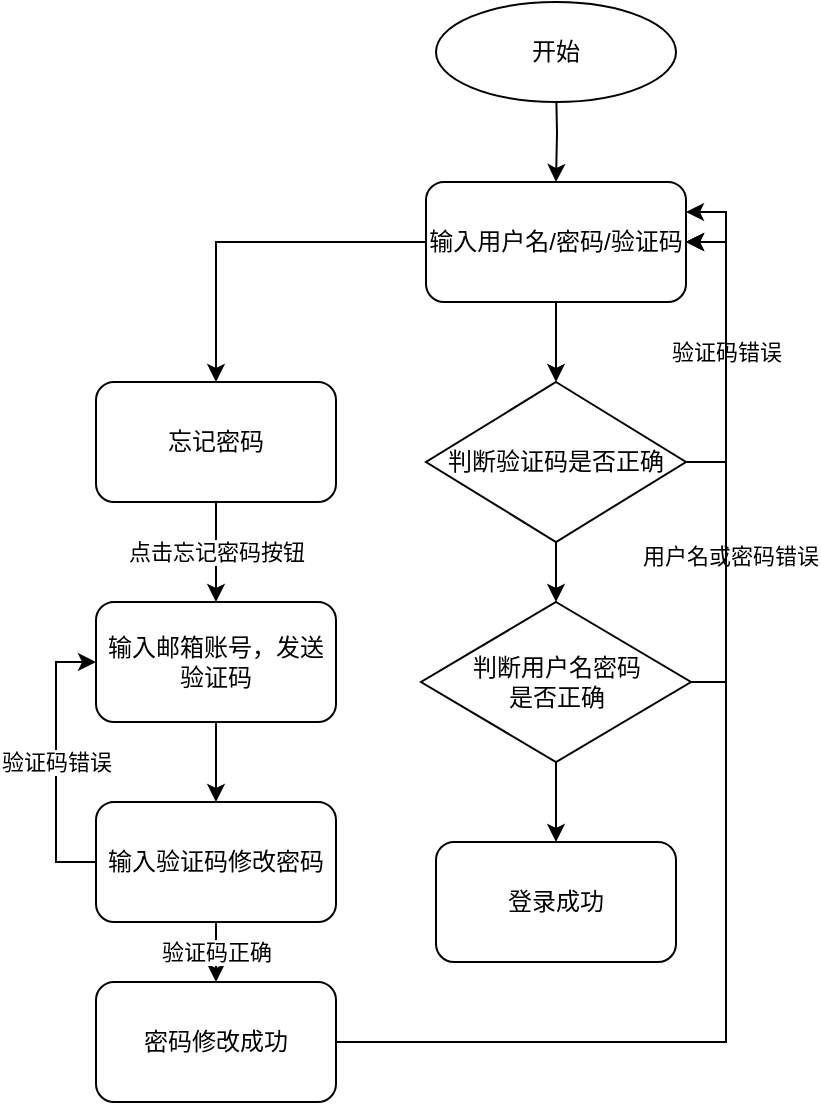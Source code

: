 <mxfile version="13.8.8" type="github" pages="13">
  <diagram id="ZnC_wVVefbgloW7a9_vj" name="第 1 页">
    <mxGraphModel dx="509" dy="565" grid="0" gridSize="10" guides="1" tooltips="1" connect="1" arrows="1" fold="1" page="1" pageScale="1" pageWidth="827" pageHeight="1169" math="0" shadow="0">
      <root>
        <mxCell id="0" />
        <mxCell id="1" parent="0" />
        <mxCell id="25s92K5xYer22m8mi82O-8" value="" style="edgeStyle=orthogonalEdgeStyle;rounded=0;orthogonalLoop=1;jettySize=auto;html=1;" parent="1" target="25s92K5xYer22m8mi82O-2" edge="1">
          <mxGeometry relative="1" as="geometry">
            <mxPoint x="390" y="90" as="sourcePoint" />
          </mxGeometry>
        </mxCell>
        <mxCell id="25s92K5xYer22m8mi82O-7" value="" style="edgeStyle=orthogonalEdgeStyle;rounded=0;orthogonalLoop=1;jettySize=auto;html=1;" parent="1" source="25s92K5xYer22m8mi82O-2" target="25s92K5xYer22m8mi82O-6" edge="1">
          <mxGeometry relative="1" as="geometry" />
        </mxCell>
        <mxCell id="25s92K5xYer22m8mi82O-19" style="edgeStyle=orthogonalEdgeStyle;rounded=0;orthogonalLoop=1;jettySize=auto;html=1;" parent="1" source="25s92K5xYer22m8mi82O-2" target="25s92K5xYer22m8mi82O-18" edge="1">
          <mxGeometry relative="1" as="geometry" />
        </mxCell>
        <mxCell id="25s92K5xYer22m8mi82O-2" value="输入用户名/密码/验证码" style="rounded=1;whiteSpace=wrap;html=1;fillColor=#ffffff;" parent="1" vertex="1">
          <mxGeometry x="325" y="140" width="130" height="60" as="geometry" />
        </mxCell>
        <mxCell id="25s92K5xYer22m8mi82O-3" style="edgeStyle=orthogonalEdgeStyle;rounded=0;orthogonalLoop=1;jettySize=auto;html=1;exitX=0.5;exitY=1;exitDx=0;exitDy=0;" parent="1" source="25s92K5xYer22m8mi82O-2" target="25s92K5xYer22m8mi82O-2" edge="1">
          <mxGeometry relative="1" as="geometry" />
        </mxCell>
        <mxCell id="25s92K5xYer22m8mi82O-9" value="验证码错误" style="edgeStyle=orthogonalEdgeStyle;rounded=0;orthogonalLoop=1;jettySize=auto;html=1;entryX=1;entryY=0.5;entryDx=0;entryDy=0;" parent="1" source="25s92K5xYer22m8mi82O-6" target="25s92K5xYer22m8mi82O-2" edge="1">
          <mxGeometry relative="1" as="geometry">
            <Array as="points">
              <mxPoint x="475" y="280" />
              <mxPoint x="475" y="170" />
            </Array>
          </mxGeometry>
        </mxCell>
        <mxCell id="25s92K5xYer22m8mi82O-12" value="" style="edgeStyle=orthogonalEdgeStyle;rounded=0;orthogonalLoop=1;jettySize=auto;html=1;" parent="1" source="25s92K5xYer22m8mi82O-6" target="25s92K5xYer22m8mi82O-11" edge="1">
          <mxGeometry relative="1" as="geometry" />
        </mxCell>
        <mxCell id="25s92K5xYer22m8mi82O-6" value="判断验证码是否正确" style="rhombus;whiteSpace=wrap;html=1;fillColor=#ffffff;" parent="1" vertex="1">
          <mxGeometry x="325" y="240" width="130" height="80" as="geometry" />
        </mxCell>
        <mxCell id="25s92K5xYer22m8mi82O-13" style="edgeStyle=orthogonalEdgeStyle;rounded=0;orthogonalLoop=1;jettySize=auto;html=1;entryX=1;entryY=0.5;entryDx=0;entryDy=0;" parent="1" source="25s92K5xYer22m8mi82O-11" target="25s92K5xYer22m8mi82O-2" edge="1">
          <mxGeometry relative="1" as="geometry">
            <Array as="points">
              <mxPoint x="475" y="390" />
              <mxPoint x="475" y="170" />
            </Array>
          </mxGeometry>
        </mxCell>
        <mxCell id="25s92K5xYer22m8mi82O-14" value="用户名或密码错误" style="edgeLabel;html=1;align=center;verticalAlign=middle;resizable=0;points=[];" parent="25s92K5xYer22m8mi82O-13" vertex="1" connectable="0">
          <mxGeometry x="-0.375" y="-2" relative="1" as="geometry">
            <mxPoint as="offset" />
          </mxGeometry>
        </mxCell>
        <mxCell id="25s92K5xYer22m8mi82O-17" value="" style="edgeStyle=orthogonalEdgeStyle;rounded=0;orthogonalLoop=1;jettySize=auto;html=1;" parent="1" source="25s92K5xYer22m8mi82O-11" target="25s92K5xYer22m8mi82O-16" edge="1">
          <mxGeometry relative="1" as="geometry" />
        </mxCell>
        <mxCell id="25s92K5xYer22m8mi82O-11" value="判断用户名密码&lt;br&gt;是否正确" style="rhombus;whiteSpace=wrap;html=1;fillColor=#ffffff;" parent="1" vertex="1">
          <mxGeometry x="322.5" y="350" width="135" height="80" as="geometry" />
        </mxCell>
        <mxCell id="25s92K5xYer22m8mi82O-15" value="开始" style="ellipse;whiteSpace=wrap;html=1;fillColor=#ffffff;" parent="1" vertex="1">
          <mxGeometry x="330" y="50" width="120" height="50" as="geometry" />
        </mxCell>
        <mxCell id="25s92K5xYer22m8mi82O-16" value="登录成功" style="rounded=1;whiteSpace=wrap;html=1;fillColor=#ffffff;" parent="1" vertex="1">
          <mxGeometry x="330" y="470" width="120" height="60" as="geometry" />
        </mxCell>
        <mxCell id="25s92K5xYer22m8mi82O-21" value="点击忘记密码按钮" style="edgeStyle=orthogonalEdgeStyle;rounded=0;orthogonalLoop=1;jettySize=auto;html=1;" parent="1" source="25s92K5xYer22m8mi82O-18" target="25s92K5xYer22m8mi82O-20" edge="1">
          <mxGeometry relative="1" as="geometry" />
        </mxCell>
        <mxCell id="25s92K5xYer22m8mi82O-18" value="忘记密码" style="rounded=1;whiteSpace=wrap;html=1;fillColor=#ffffff;" parent="1" vertex="1">
          <mxGeometry x="160" y="240" width="120" height="60" as="geometry" />
        </mxCell>
        <mxCell id="25s92K5xYer22m8mi82O-23" value="" style="edgeStyle=orthogonalEdgeStyle;rounded=0;orthogonalLoop=1;jettySize=auto;html=1;" parent="1" source="25s92K5xYer22m8mi82O-20" target="25s92K5xYer22m8mi82O-22" edge="1">
          <mxGeometry relative="1" as="geometry" />
        </mxCell>
        <mxCell id="25s92K5xYer22m8mi82O-20" value="输入邮箱账号，发送验证码" style="rounded=1;whiteSpace=wrap;html=1;fillColor=#ffffff;" parent="1" vertex="1">
          <mxGeometry x="160" y="350" width="120" height="60" as="geometry" />
        </mxCell>
        <mxCell id="25s92K5xYer22m8mi82O-25" value="验证码正确" style="edgeStyle=orthogonalEdgeStyle;rounded=0;orthogonalLoop=1;jettySize=auto;html=1;" parent="1" source="25s92K5xYer22m8mi82O-22" target="25s92K5xYer22m8mi82O-24" edge="1">
          <mxGeometry relative="1" as="geometry" />
        </mxCell>
        <mxCell id="25s92K5xYer22m8mi82O-28" value="验证码错误" style="edgeStyle=orthogonalEdgeStyle;rounded=0;orthogonalLoop=1;jettySize=auto;html=1;exitX=0;exitY=0.5;exitDx=0;exitDy=0;entryX=0;entryY=0.5;entryDx=0;entryDy=0;" parent="1" source="25s92K5xYer22m8mi82O-22" target="25s92K5xYer22m8mi82O-20" edge="1">
          <mxGeometry relative="1" as="geometry">
            <Array as="points">
              <mxPoint x="140" y="480" />
              <mxPoint x="140" y="380" />
            </Array>
          </mxGeometry>
        </mxCell>
        <mxCell id="25s92K5xYer22m8mi82O-22" value="输入验证码修改密码" style="rounded=1;whiteSpace=wrap;html=1;fillColor=#ffffff;" parent="1" vertex="1">
          <mxGeometry x="160" y="450" width="120" height="60" as="geometry" />
        </mxCell>
        <mxCell id="25s92K5xYer22m8mi82O-26" style="edgeStyle=orthogonalEdgeStyle;rounded=0;orthogonalLoop=1;jettySize=auto;html=1;entryX=1;entryY=0.25;entryDx=0;entryDy=0;" parent="1" source="25s92K5xYer22m8mi82O-24" target="25s92K5xYer22m8mi82O-2" edge="1">
          <mxGeometry relative="1" as="geometry" />
        </mxCell>
        <mxCell id="25s92K5xYer22m8mi82O-29" style="edgeStyle=orthogonalEdgeStyle;rounded=0;orthogonalLoop=1;jettySize=auto;html=1;entryX=1;entryY=0.5;entryDx=0;entryDy=0;" parent="1" source="25s92K5xYer22m8mi82O-24" target="25s92K5xYer22m8mi82O-2" edge="1">
          <mxGeometry relative="1" as="geometry" />
        </mxCell>
        <mxCell id="25s92K5xYer22m8mi82O-24" value="密码修改成功" style="rounded=1;whiteSpace=wrap;html=1;fillColor=#ffffff;" parent="1" vertex="1">
          <mxGeometry x="160" y="540" width="120" height="60" as="geometry" />
        </mxCell>
      </root>
    </mxGraphModel>
  </diagram>
  <diagram id="BJAXRBkjsX0L3OzoX5pk" name="第 2 页">
    <mxGraphModel dx="1038" dy="980" grid="0" gridSize="10" guides="1" tooltips="1" connect="1" arrows="1" fold="1" page="0" pageScale="1" pageWidth="827" pageHeight="1169" math="0" shadow="0">
      <root>
        <mxCell id="dsVKYuWlQY4GLwRiNnb5-0" />
        <mxCell id="dsVKYuWlQY4GLwRiNnb5-1" parent="dsVKYuWlQY4GLwRiNnb5-0" />
        <mxCell id="dsVKYuWlQY4GLwRiNnb5-2" value="截图管理系统" style="rounded=0;whiteSpace=wrap;html=1;fillColor=#ffffff;" vertex="1" parent="dsVKYuWlQY4GLwRiNnb5-1">
          <mxGeometry x="385" y="-82" width="120" height="60" as="geometry" />
        </mxCell>
        <mxCell id="dsVKYuWlQY4GLwRiNnb5-3" value="前台操作" style="rounded=0;whiteSpace=wrap;html=1;fillColor=#ffffff;" vertex="1" parent="dsVKYuWlQY4GLwRiNnb5-1">
          <mxGeometry x="99" y="141" width="120" height="60" as="geometry" />
        </mxCell>
        <mxCell id="dsVKYuWlQY4GLwRiNnb5-4" value="后台管理" style="rounded=0;whiteSpace=wrap;html=1;fillColor=#ffffff;" vertex="1" parent="dsVKYuWlQY4GLwRiNnb5-1">
          <mxGeometry x="620" y="131" width="120" height="60" as="geometry" />
        </mxCell>
        <mxCell id="dsVKYuWlQY4GLwRiNnb5-5" value="上传页面" style="rounded=0;whiteSpace=wrap;html=1;fillColor=#ffffff;" vertex="1" parent="dsVKYuWlQY4GLwRiNnb5-1">
          <mxGeometry x="22" y="312" width="120" height="60" as="geometry" />
        </mxCell>
        <mxCell id="dsVKYuWlQY4GLwRiNnb5-6" value="用户管理" style="rounded=0;whiteSpace=wrap;html=1;fillColor=#ffffff;" vertex="1" parent="dsVKYuWlQY4GLwRiNnb5-1">
          <mxGeometry x="248" y="312" width="120" height="60" as="geometry" />
        </mxCell>
        <mxCell id="dsVKYuWlQY4GLwRiNnb5-7" value="学院管理" style="rounded=0;whiteSpace=wrap;html=1;fillColor=#ffffff;" vertex="1" parent="dsVKYuWlQY4GLwRiNnb5-1">
          <mxGeometry x="385" y="312" width="120" height="60" as="geometry" />
        </mxCell>
        <mxCell id="dsVKYuWlQY4GLwRiNnb5-8" value="班级管理" style="rounded=0;whiteSpace=wrap;html=1;fillColor=#ffffff;" vertex="1" parent="dsVKYuWlQY4GLwRiNnb5-1">
          <mxGeometry x="522" y="312" width="120" height="60" as="geometry" />
        </mxCell>
        <mxCell id="dsVKYuWlQY4GLwRiNnb5-9" value="学生管理" style="rounded=0;whiteSpace=wrap;html=1;fillColor=#ffffff;" vertex="1" parent="dsVKYuWlQY4GLwRiNnb5-1">
          <mxGeometry x="659" y="312" width="120" height="60" as="geometry" />
        </mxCell>
        <mxCell id="dsVKYuWlQY4GLwRiNnb5-10" value="权限管理" style="rounded=0;whiteSpace=wrap;html=1;fillColor=#ffffff;" vertex="1" parent="dsVKYuWlQY4GLwRiNnb5-1">
          <mxGeometry x="792" y="312" width="120" height="60" as="geometry" />
        </mxCell>
        <mxCell id="dsVKYuWlQY4GLwRiNnb5-11" value="系统设置" style="rounded=0;whiteSpace=wrap;html=1;fillColor=#ffffff;" vertex="1" parent="dsVKYuWlQY4GLwRiNnb5-1">
          <mxGeometry x="929" y="312" width="120" height="60" as="geometry" />
        </mxCell>
        <mxCell id="dsVKYuWlQY4GLwRiNnb5-12" value="" style="endArrow=none;html=1;entryX=0;entryY=0.5;entryDx=0;entryDy=0;exitX=0.5;exitY=0;exitDx=0;exitDy=0;" edge="1" parent="dsVKYuWlQY4GLwRiNnb5-1" source="dsVKYuWlQY4GLwRiNnb5-6" target="dsVKYuWlQY4GLwRiNnb5-4">
          <mxGeometry width="50" height="50" relative="1" as="geometry">
            <mxPoint x="496" y="323" as="sourcePoint" />
            <mxPoint x="546" y="273" as="targetPoint" />
          </mxGeometry>
        </mxCell>
        <mxCell id="dsVKYuWlQY4GLwRiNnb5-14" value="" style="endArrow=none;html=1;exitX=0.5;exitY=0;exitDx=0;exitDy=0;entryX=0.25;entryY=1;entryDx=0;entryDy=0;" edge="1" parent="dsVKYuWlQY4GLwRiNnb5-1" source="dsVKYuWlQY4GLwRiNnb5-7" target="dsVKYuWlQY4GLwRiNnb5-4">
          <mxGeometry width="50" height="50" relative="1" as="geometry">
            <mxPoint x="647" y="241" as="sourcePoint" />
            <mxPoint x="697" y="191" as="targetPoint" />
          </mxGeometry>
        </mxCell>
        <mxCell id="dsVKYuWlQY4GLwRiNnb5-15" value="" style="endArrow=none;html=1;exitX=0.5;exitY=0;exitDx=0;exitDy=0;entryX=0.5;entryY=1;entryDx=0;entryDy=0;" edge="1" parent="dsVKYuWlQY4GLwRiNnb5-1" source="dsVKYuWlQY4GLwRiNnb5-8" target="dsVKYuWlQY4GLwRiNnb5-4">
          <mxGeometry width="50" height="50" relative="1" as="geometry">
            <mxPoint x="668" y="233" as="sourcePoint" />
            <mxPoint x="685" y="200" as="targetPoint" />
          </mxGeometry>
        </mxCell>
        <mxCell id="dsVKYuWlQY4GLwRiNnb5-16" value="" style="endArrow=none;html=1;exitX=0.5;exitY=0;exitDx=0;exitDy=0;entryX=0.5;entryY=1;entryDx=0;entryDy=0;" edge="1" parent="dsVKYuWlQY4GLwRiNnb5-1" source="dsVKYuWlQY4GLwRiNnb5-9" target="dsVKYuWlQY4GLwRiNnb5-4">
          <mxGeometry width="50" height="50" relative="1" as="geometry">
            <mxPoint x="687" y="254" as="sourcePoint" />
            <mxPoint x="737" y="204" as="targetPoint" />
          </mxGeometry>
        </mxCell>
        <mxCell id="dsVKYuWlQY4GLwRiNnb5-17" value="" style="endArrow=none;html=1;exitX=0.75;exitY=1;exitDx=0;exitDy=0;entryX=0.5;entryY=0;entryDx=0;entryDy=0;" edge="1" parent="dsVKYuWlQY4GLwRiNnb5-1" source="dsVKYuWlQY4GLwRiNnb5-4" target="dsVKYuWlQY4GLwRiNnb5-10">
          <mxGeometry width="50" height="50" relative="1" as="geometry">
            <mxPoint x="809" y="232" as="sourcePoint" />
            <mxPoint x="842" y="308" as="targetPoint" />
          </mxGeometry>
        </mxCell>
        <mxCell id="dsVKYuWlQY4GLwRiNnb5-18" value="" style="endArrow=none;html=1;entryX=0.5;entryY=0;entryDx=0;entryDy=0;exitX=1;exitY=0.5;exitDx=0;exitDy=0;" edge="1" parent="dsVKYuWlQY4GLwRiNnb5-1" source="dsVKYuWlQY4GLwRiNnb5-4" target="dsVKYuWlQY4GLwRiNnb5-11">
          <mxGeometry width="50" height="50" relative="1" as="geometry">
            <mxPoint x="740" y="211" as="sourcePoint" />
            <mxPoint x="810.711" y="161" as="targetPoint" />
          </mxGeometry>
        </mxCell>
        <mxCell id="dsVKYuWlQY4GLwRiNnb5-19" value="" style="endArrow=none;html=1;exitX=0.25;exitY=0;exitDx=0;exitDy=0;" edge="1" parent="dsVKYuWlQY4GLwRiNnb5-1" source="dsVKYuWlQY4GLwRiNnb5-5" target="dsVKYuWlQY4GLwRiNnb5-3">
          <mxGeometry width="50" height="50" relative="1" as="geometry">
            <mxPoint x="119" y="302" as="sourcePoint" />
            <mxPoint x="169" y="252" as="targetPoint" />
          </mxGeometry>
        </mxCell>
        <mxCell id="dsVKYuWlQY4GLwRiNnb5-20" value="" style="endArrow=none;html=1;entryX=0.5;entryY=1;entryDx=0;entryDy=0;exitX=0.5;exitY=0;exitDx=0;exitDy=0;" edge="1" parent="dsVKYuWlQY4GLwRiNnb5-1" source="dsVKYuWlQY4GLwRiNnb5-3" target="dsVKYuWlQY4GLwRiNnb5-2">
          <mxGeometry width="50" height="50" relative="1" as="geometry">
            <mxPoint x="295" y="199" as="sourcePoint" />
            <mxPoint x="345" y="149" as="targetPoint" />
          </mxGeometry>
        </mxCell>
        <mxCell id="dsVKYuWlQY4GLwRiNnb5-21" value="" style="endArrow=none;html=1;exitX=0.5;exitY=0;exitDx=0;exitDy=0;" edge="1" parent="dsVKYuWlQY4GLwRiNnb5-1" source="dsVKYuWlQY4GLwRiNnb5-4">
          <mxGeometry width="50" height="50" relative="1" as="geometry">
            <mxPoint x="674" y="125" as="sourcePoint" />
            <mxPoint x="445" y="-20" as="targetPoint" />
          </mxGeometry>
        </mxCell>
      </root>
    </mxGraphModel>
  </diagram>
  <diagram id="KeDn8ZeVLnUYWPTBjWJQ" name="第 3 页">
    <mxGraphModel dx="509" dy="565" grid="0" gridSize="10" guides="1" tooltips="1" connect="1" arrows="1" fold="1" page="1" pageScale="1" pageWidth="827" pageHeight="1169" math="0" shadow="0">
      <root>
        <mxCell id="RfSvqHy6qvKXewJxGLII-0" />
        <mxCell id="RfSvqHy6qvKXewJxGLII-1" parent="RfSvqHy6qvKXewJxGLII-0" />
        <mxCell id="RfSvqHy6qvKXewJxGLII-2" value="用户表" style="rounded=0;whiteSpace=wrap;html=1;fillColor=#ffffff;" parent="RfSvqHy6qvKXewJxGLII-1" vertex="1">
          <mxGeometry x="132" y="220" width="120" height="60" as="geometry" />
        </mxCell>
        <mxCell id="Nj0cq2TwhpwssqymHK64-1" value="班级ID" style="ellipse;whiteSpace=wrap;html=1;fillColor=#ffffff;" vertex="1" parent="RfSvqHy6qvKXewJxGLII-1">
          <mxGeometry x="112" y="155" width="70" height="44" as="geometry" />
        </mxCell>
        <mxCell id="Nj0cq2TwhpwssqymHK64-2" value="昵称" style="ellipse;whiteSpace=wrap;html=1;fillColor=#ffffff;" vertex="1" parent="RfSvqHy6qvKXewJxGLII-1">
          <mxGeometry x="32" y="264" width="70" height="44" as="geometry" />
        </mxCell>
        <mxCell id="Nj0cq2TwhpwssqymHK64-3" value="学院ID" style="ellipse;whiteSpace=wrap;html=1;fillColor=#ffffff;" vertex="1" parent="RfSvqHy6qvKXewJxGLII-1">
          <mxGeometry x="187" y="144" width="70" height="44" as="geometry" />
        </mxCell>
        <mxCell id="Nj0cq2TwhpwssqymHK64-4" value="注册时间" style="ellipse;whiteSpace=wrap;html=1;fillColor=#ffffff;" vertex="1" parent="RfSvqHy6qvKXewJxGLII-1">
          <mxGeometry x="303" y="285" width="70" height="44" as="geometry" />
        </mxCell>
        <mxCell id="Nj0cq2TwhpwssqymHK64-5" value="登录名" style="ellipse;whiteSpace=wrap;html=1;fillColor=#ffffff;" vertex="1" parent="RfSvqHy6qvKXewJxGLII-1">
          <mxGeometry x="285" y="165" width="70" height="44" as="geometry" />
        </mxCell>
        <mxCell id="Nj0cq2TwhpwssqymHK64-6" value="用户ID" style="ellipse;whiteSpace=wrap;html=1;fillColor=#ffffff;" vertex="1" parent="RfSvqHy6qvKXewJxGLII-1">
          <mxGeometry x="42" y="186" width="70" height="44" as="geometry" />
        </mxCell>
        <mxCell id="Nj0cq2TwhpwssqymHK64-7" value="用户密码" style="ellipse;whiteSpace=wrap;html=1;fillColor=#ffffff;" vertex="1" parent="RfSvqHy6qvKXewJxGLII-1">
          <mxGeometry x="305" y="230" width="70" height="44" as="geometry" />
        </mxCell>
        <mxCell id="Nj0cq2TwhpwssqymHK64-12" value="头像地址" style="ellipse;whiteSpace=wrap;html=1;fillColor=#ffffff;" vertex="1" parent="RfSvqHy6qvKXewJxGLII-1">
          <mxGeometry x="238" y="322" width="70" height="44" as="geometry" />
        </mxCell>
        <mxCell id="Nj0cq2TwhpwssqymHK64-13" value="邮箱地址" style="ellipse;whiteSpace=wrap;html=1;fillColor=#ffffff;" vertex="1" parent="RfSvqHy6qvKXewJxGLII-1">
          <mxGeometry x="157" y="329" width="70" height="44" as="geometry" />
        </mxCell>
        <mxCell id="Nj0cq2TwhpwssqymHK64-14" value="账户状态" style="ellipse;whiteSpace=wrap;html=1;fillColor=#ffffff;" vertex="1" parent="RfSvqHy6qvKXewJxGLII-1">
          <mxGeometry x="69" y="325" width="70" height="44" as="geometry" />
        </mxCell>
        <mxCell id="Nj0cq2TwhpwssqymHK64-15" value="" style="endArrow=none;html=1;exitX=0;exitY=0.25;exitDx=0;exitDy=0;" edge="1" parent="RfSvqHy6qvKXewJxGLII-1" source="RfSvqHy6qvKXewJxGLII-2" target="Nj0cq2TwhpwssqymHK64-6">
          <mxGeometry width="50" height="50" relative="1" as="geometry">
            <mxPoint x="113" y="255" as="sourcePoint" />
            <mxPoint x="163" y="205" as="targetPoint" />
          </mxGeometry>
        </mxCell>
        <mxCell id="Nj0cq2TwhpwssqymHK64-16" value="" style="endArrow=none;html=1;exitX=1;exitY=0.5;exitDx=0;exitDy=0;entryX=0;entryY=0.75;entryDx=0;entryDy=0;" edge="1" parent="RfSvqHy6qvKXewJxGLII-1" source="Nj0cq2TwhpwssqymHK64-2" target="RfSvqHy6qvKXewJxGLII-2">
          <mxGeometry width="50" height="50" relative="1" as="geometry">
            <mxPoint x="124" y="319" as="sourcePoint" />
            <mxPoint x="174" y="269" as="targetPoint" />
          </mxGeometry>
        </mxCell>
        <mxCell id="Nj0cq2TwhpwssqymHK64-17" value="" style="endArrow=none;html=1;" edge="1" parent="RfSvqHy6qvKXewJxGLII-1" source="Nj0cq2TwhpwssqymHK64-14">
          <mxGeometry width="50" height="50" relative="1" as="geometry">
            <mxPoint x="164" y="332" as="sourcePoint" />
            <mxPoint x="158" y="282" as="targetPoint" />
          </mxGeometry>
        </mxCell>
        <mxCell id="Nj0cq2TwhpwssqymHK64-18" value="" style="endArrow=none;html=1;" edge="1" parent="RfSvqHy6qvKXewJxGLII-1" source="Nj0cq2TwhpwssqymHK64-13" target="RfSvqHy6qvKXewJxGLII-2">
          <mxGeometry width="50" height="50" relative="1" as="geometry">
            <mxPoint x="189" y="350" as="sourcePoint" />
            <mxPoint x="233" y="300" as="targetPoint" />
          </mxGeometry>
        </mxCell>
        <mxCell id="Nj0cq2TwhpwssqymHK64-19" value="" style="endArrow=none;html=1;exitX=0.5;exitY=0;exitDx=0;exitDy=0;entryX=0.75;entryY=1;entryDx=0;entryDy=0;" edge="1" parent="RfSvqHy6qvKXewJxGLII-1" source="Nj0cq2TwhpwssqymHK64-12" target="RfSvqHy6qvKXewJxGLII-2">
          <mxGeometry width="50" height="50" relative="1" as="geometry">
            <mxPoint x="220" y="330" as="sourcePoint" />
            <mxPoint x="270" y="280" as="targetPoint" />
          </mxGeometry>
        </mxCell>
        <mxCell id="Nj0cq2TwhpwssqymHK64-20" value="" style="endArrow=none;html=1;" edge="1" parent="RfSvqHy6qvKXewJxGLII-1" source="RfSvqHy6qvKXewJxGLII-2">
          <mxGeometry width="50" height="50" relative="1" as="geometry">
            <mxPoint x="252" y="300" as="sourcePoint" />
            <mxPoint x="306" y="250" as="targetPoint" />
          </mxGeometry>
        </mxCell>
        <mxCell id="Nj0cq2TwhpwssqymHK64-21" value="" style="endArrow=none;html=1;entryX=0;entryY=0;entryDx=0;entryDy=0;exitX=1;exitY=0.75;exitDx=0;exitDy=0;" edge="1" parent="RfSvqHy6qvKXewJxGLII-1" source="RfSvqHy6qvKXewJxGLII-2" target="Nj0cq2TwhpwssqymHK64-4">
          <mxGeometry width="50" height="50" relative="1" as="geometry">
            <mxPoint x="256" y="327" as="sourcePoint" />
            <mxPoint x="306" y="277" as="targetPoint" />
          </mxGeometry>
        </mxCell>
        <mxCell id="Nj0cq2TwhpwssqymHK64-22" value="" style="endArrow=none;html=1;exitX=1;exitY=0.25;exitDx=0;exitDy=0;entryX=0;entryY=1;entryDx=0;entryDy=0;" edge="1" parent="RfSvqHy6qvKXewJxGLII-1" source="RfSvqHy6qvKXewJxGLII-2" target="Nj0cq2TwhpwssqymHK64-5">
          <mxGeometry width="50" height="50" relative="1" as="geometry">
            <mxPoint x="284" y="247" as="sourcePoint" />
            <mxPoint x="334" y="197" as="targetPoint" />
          </mxGeometry>
        </mxCell>
        <mxCell id="Nj0cq2TwhpwssqymHK64-23" value="" style="endArrow=none;html=1;exitX=0.75;exitY=0;exitDx=0;exitDy=0;" edge="1" parent="RfSvqHy6qvKXewJxGLII-1" source="RfSvqHy6qvKXewJxGLII-2" target="Nj0cq2TwhpwssqymHK64-3">
          <mxGeometry width="50" height="50" relative="1" as="geometry">
            <mxPoint x="207" y="236" as="sourcePoint" />
            <mxPoint x="257" y="186" as="targetPoint" />
          </mxGeometry>
        </mxCell>
        <mxCell id="Nj0cq2TwhpwssqymHK64-24" value="" style="endArrow=none;html=1;entryX=0.649;entryY=0.968;entryDx=0;entryDy=0;entryPerimeter=0;exitX=0.5;exitY=0;exitDx=0;exitDy=0;" edge="1" parent="RfSvqHy6qvKXewJxGLII-1" source="RfSvqHy6qvKXewJxGLII-2" target="Nj0cq2TwhpwssqymHK64-1">
          <mxGeometry width="50" height="50" relative="1" as="geometry">
            <mxPoint x="156" y="261" as="sourcePoint" />
            <mxPoint x="206" y="211" as="targetPoint" />
          </mxGeometry>
        </mxCell>
      </root>
    </mxGraphModel>
  </diagram>
  <diagram id="1wh6RMd3nHL3LpsRspOn" name="第 4 页">
    <mxGraphModel dx="1038" dy="580" grid="0" gridSize="10" guides="1" tooltips="1" connect="1" arrows="1" fold="1" page="1" pageScale="1" pageWidth="827" pageHeight="1169" math="0" shadow="0">
      <root>
        <mxCell id="mubCHhyR1uPv38aX80gR-0" />
        <mxCell id="mubCHhyR1uPv38aX80gR-1" parent="mubCHhyR1uPv38aX80gR-0" />
        <mxCell id="mubCHhyR1uPv38aX80gR-2" value="学生表" style="rounded=0;whiteSpace=wrap;html=1;fillColor=#ffffff;" vertex="1" parent="mubCHhyR1uPv38aX80gR-1">
          <mxGeometry x="200" y="260" width="120" height="60" as="geometry" />
        </mxCell>
        <mxCell id="mubCHhyR1uPv38aX80gR-3" value="头像" style="ellipse;whiteSpace=wrap;html=1;fillColor=#ffffff;" vertex="1" parent="mubCHhyR1uPv38aX80gR-1">
          <mxGeometry x="90" y="250" width="50" height="30" as="geometry" />
        </mxCell>
        <mxCell id="mubCHhyR1uPv38aX80gR-4" value="邮箱" style="ellipse;whiteSpace=wrap;html=1;fillColor=#ffffff;" vertex="1" parent="mubCHhyR1uPv38aX80gR-1">
          <mxGeometry x="90" y="290" width="50" height="30" as="geometry" />
        </mxCell>
        <mxCell id="mubCHhyR1uPv38aX80gR-5" value="性别" style="ellipse;whiteSpace=wrap;html=1;fillColor=#ffffff;" vertex="1" parent="mubCHhyR1uPv38aX80gR-1">
          <mxGeometry x="370" y="275" width="50" height="30" as="geometry" />
        </mxCell>
        <mxCell id="mubCHhyR1uPv38aX80gR-6" value="审核状态" style="ellipse;whiteSpace=wrap;html=1;fillColor=#ffffff;" vertex="1" parent="mubCHhyR1uPv38aX80gR-1">
          <mxGeometry x="100" y="210" width="50" height="30" as="geometry" />
        </mxCell>
        <mxCell id="mubCHhyR1uPv38aX80gR-7" value="班级ID" style="ellipse;whiteSpace=wrap;html=1;fillColor=#ffffff;" vertex="1" parent="mubCHhyR1uPv38aX80gR-1">
          <mxGeometry x="150" y="190" width="50" height="30" as="geometry" />
        </mxCell>
        <mxCell id="mubCHhyR1uPv38aX80gR-8" value="截图名称" style="ellipse;whiteSpace=wrap;html=1;fillColor=#ffffff;" vertex="1" parent="mubCHhyR1uPv38aX80gR-1">
          <mxGeometry x="363.5" y="310" width="50" height="30" as="geometry" />
        </mxCell>
        <mxCell id="mubCHhyR1uPv38aX80gR-9" value="学生ID" style="ellipse;whiteSpace=wrap;html=1;fillColor=#ffffff;" vertex="1" parent="mubCHhyR1uPv38aX80gR-1">
          <mxGeometry x="330" y="210" width="50" height="30" as="geometry" />
        </mxCell>
        <mxCell id="mubCHhyR1uPv38aX80gR-10" value="姓名" style="ellipse;whiteSpace=wrap;html=1;fillColor=#ffffff;" vertex="1" parent="mubCHhyR1uPv38aX80gR-1">
          <mxGeometry x="210" y="170" width="50" height="30" as="geometry" />
        </mxCell>
        <mxCell id="mubCHhyR1uPv38aX80gR-11" value="学号" style="ellipse;whiteSpace=wrap;html=1;fillColor=#ffffff;" vertex="1" parent="mubCHhyR1uPv38aX80gR-1">
          <mxGeometry x="270" y="180" width="50" height="30" as="geometry" />
        </mxCell>
        <mxCell id="mubCHhyR1uPv38aX80gR-12" value="上传状态" style="ellipse;whiteSpace=wrap;html=1;fillColor=#ffffff;" vertex="1" parent="mubCHhyR1uPv38aX80gR-1">
          <mxGeometry x="364" y="240" width="50" height="30" as="geometry" />
        </mxCell>
        <mxCell id="mubCHhyR1uPv38aX80gR-16" value="截图地址" style="ellipse;whiteSpace=wrap;html=1;fillColor=#ffffff;" vertex="1" parent="mubCHhyR1uPv38aX80gR-1">
          <mxGeometry x="120" y="320" width="50" height="30" as="geometry" />
        </mxCell>
        <mxCell id="mubCHhyR1uPv38aX80gR-17" value="" style="endArrow=none;html=1;entryX=0;entryY=0.5;entryDx=0;entryDy=0;exitX=1;exitY=0;exitDx=0;exitDy=0;" edge="1" parent="mubCHhyR1uPv38aX80gR-1" source="mubCHhyR1uPv38aX80gR-16" target="mubCHhyR1uPv38aX80gR-2">
          <mxGeometry width="50" height="50" relative="1" as="geometry">
            <mxPoint x="200" y="460" as="sourcePoint" />
            <mxPoint x="250" y="410" as="targetPoint" />
          </mxGeometry>
        </mxCell>
        <mxCell id="mubCHhyR1uPv38aX80gR-18" value="" style="endArrow=none;html=1;exitX=1;exitY=0.5;exitDx=0;exitDy=0;entryX=0;entryY=0.25;entryDx=0;entryDy=0;" edge="1" parent="mubCHhyR1uPv38aX80gR-1" source="mubCHhyR1uPv38aX80gR-4" target="mubCHhyR1uPv38aX80gR-2">
          <mxGeometry width="50" height="50" relative="1" as="geometry">
            <mxPoint x="180" y="280" as="sourcePoint" />
            <mxPoint x="230" y="230" as="targetPoint" />
          </mxGeometry>
        </mxCell>
        <mxCell id="mubCHhyR1uPv38aX80gR-20" value="" style="endArrow=none;html=1;exitX=1;exitY=0.5;exitDx=0;exitDy=0;entryX=0;entryY=0.25;entryDx=0;entryDy=0;" edge="1" parent="mubCHhyR1uPv38aX80gR-1" source="mubCHhyR1uPv38aX80gR-3" target="mubCHhyR1uPv38aX80gR-2">
          <mxGeometry width="50" height="50" relative="1" as="geometry">
            <mxPoint x="140" y="310" as="sourcePoint" />
            <mxPoint x="190" y="260" as="targetPoint" />
          </mxGeometry>
        </mxCell>
        <mxCell id="mubCHhyR1uPv38aX80gR-21" value="" style="endArrow=none;html=1;exitX=1;exitY=1;exitDx=0;exitDy=0;" edge="1" parent="mubCHhyR1uPv38aX80gR-1" source="mubCHhyR1uPv38aX80gR-6">
          <mxGeometry width="50" height="50" relative="1" as="geometry">
            <mxPoint x="140" y="280" as="sourcePoint" />
            <mxPoint x="200" y="270" as="targetPoint" />
          </mxGeometry>
        </mxCell>
        <mxCell id="mubCHhyR1uPv38aX80gR-22" value="" style="endArrow=none;html=1;" edge="1" parent="mubCHhyR1uPv38aX80gR-1" source="mubCHhyR1uPv38aX80gR-2" target="mubCHhyR1uPv38aX80gR-7">
          <mxGeometry width="50" height="50" relative="1" as="geometry">
            <mxPoint x="190" y="250" as="sourcePoint" />
            <mxPoint x="240" y="200" as="targetPoint" />
          </mxGeometry>
        </mxCell>
        <mxCell id="mubCHhyR1uPv38aX80gR-23" value="" style="endArrow=none;html=1;entryX=0.5;entryY=1;entryDx=0;entryDy=0;" edge="1" parent="mubCHhyR1uPv38aX80gR-1" source="mubCHhyR1uPv38aX80gR-2" target="mubCHhyR1uPv38aX80gR-10">
          <mxGeometry width="50" height="50" relative="1" as="geometry">
            <mxPoint x="240" y="240" as="sourcePoint" />
            <mxPoint x="290" y="190" as="targetPoint" />
          </mxGeometry>
        </mxCell>
        <mxCell id="mubCHhyR1uPv38aX80gR-24" value="" style="endArrow=none;html=1;exitX=0.825;exitY=-0.027;exitDx=0;exitDy=0;exitPerimeter=0;" edge="1" parent="mubCHhyR1uPv38aX80gR-1" source="mubCHhyR1uPv38aX80gR-2">
          <mxGeometry width="50" height="50" relative="1" as="geometry">
            <mxPoint x="280" y="280" as="sourcePoint" />
            <mxPoint x="340" y="230" as="targetPoint" />
          </mxGeometry>
        </mxCell>
        <mxCell id="mubCHhyR1uPv38aX80gR-25" value="" style="endArrow=none;html=1;entryX=0.5;entryY=1;entryDx=0;entryDy=0;" edge="1" parent="mubCHhyR1uPv38aX80gR-1" source="mubCHhyR1uPv38aX80gR-2" target="mubCHhyR1uPv38aX80gR-11">
          <mxGeometry width="50" height="50" relative="1" as="geometry">
            <mxPoint x="240" y="280" as="sourcePoint" />
            <mxPoint x="290" y="230" as="targetPoint" />
          </mxGeometry>
        </mxCell>
        <mxCell id="mubCHhyR1uPv38aX80gR-26" value="" style="endArrow=none;html=1;exitX=1;exitY=0.25;exitDx=0;exitDy=0;entryX=0;entryY=0.5;entryDx=0;entryDy=0;" edge="1" parent="mubCHhyR1uPv38aX80gR-1" source="mubCHhyR1uPv38aX80gR-2" target="mubCHhyR1uPv38aX80gR-12">
          <mxGeometry width="50" height="50" relative="1" as="geometry">
            <mxPoint x="360" y="300" as="sourcePoint" />
            <mxPoint x="410" y="250" as="targetPoint" />
          </mxGeometry>
        </mxCell>
        <mxCell id="mubCHhyR1uPv38aX80gR-27" value="" style="endArrow=none;html=1;exitX=0.992;exitY=0.627;exitDx=0;exitDy=0;exitPerimeter=0;" edge="1" parent="mubCHhyR1uPv38aX80gR-1" source="mubCHhyR1uPv38aX80gR-2">
          <mxGeometry width="50" height="50" relative="1" as="geometry">
            <mxPoint x="370" y="330" as="sourcePoint" />
            <mxPoint x="370" y="290" as="targetPoint" />
          </mxGeometry>
        </mxCell>
        <mxCell id="mubCHhyR1uPv38aX80gR-28" value="" style="endArrow=none;html=1;exitX=1;exitY=0.75;exitDx=0;exitDy=0;" edge="1" parent="mubCHhyR1uPv38aX80gR-1" source="mubCHhyR1uPv38aX80gR-2">
          <mxGeometry width="50" height="50" relative="1" as="geometry">
            <mxPoint x="340" y="370" as="sourcePoint" />
            <mxPoint x="360" y="320" as="targetPoint" />
          </mxGeometry>
        </mxCell>
      </root>
    </mxGraphModel>
  </diagram>
  <diagram id="Jf0MtnHEnhApGf0Rq8o0" name="第 5 页">
    <mxGraphModel dx="1038" dy="580" grid="0" gridSize="10" guides="1" tooltips="1" connect="1" arrows="1" fold="1" page="1" pageScale="1" pageWidth="827" pageHeight="1169" math="0" shadow="0">
      <root>
        <mxCell id="LdkQcMUPTjYRN5qKrpBe-0" />
        <mxCell id="LdkQcMUPTjYRN5qKrpBe-1" parent="LdkQcMUPTjYRN5qKrpBe-0" />
        <mxCell id="LdkQcMUPTjYRN5qKrpBe-2" value="班级表" style="rounded=1;whiteSpace=wrap;html=1;fillColor=#ffffff;" vertex="1" parent="LdkQcMUPTjYRN5qKrpBe-1">
          <mxGeometry x="352" y="268" width="120" height="60" as="geometry" />
        </mxCell>
        <mxCell id="LdkQcMUPTjYRN5qKrpBe-3" value="负责人" style="ellipse;whiteSpace=wrap;html=1;fillColor=#ffffff;" vertex="1" parent="LdkQcMUPTjYRN5qKrpBe-1">
          <mxGeometry x="302" y="216" width="66" height="38" as="geometry" />
        </mxCell>
        <mxCell id="LdkQcMUPTjYRN5qKrpBe-7" value="班级ID" style="ellipse;whiteSpace=wrap;html=1;fillColor=#ffffff;" vertex="1" parent="LdkQcMUPTjYRN5qKrpBe-1">
          <mxGeometry x="247" y="240" width="66" height="38" as="geometry" />
        </mxCell>
        <mxCell id="LdkQcMUPTjYRN5qKrpBe-8" value="手机号" style="ellipse;whiteSpace=wrap;html=1;fillColor=#ffffff;" vertex="1" parent="LdkQcMUPTjYRN5qKrpBe-1">
          <mxGeometry x="381" y="193" width="66" height="38" as="geometry" />
        </mxCell>
        <mxCell id="LdkQcMUPTjYRN5qKrpBe-9" value="创建时间" style="ellipse;whiteSpace=wrap;html=1;fillColor=#ffffff;" vertex="1" parent="LdkQcMUPTjYRN5qKrpBe-1">
          <mxGeometry x="466" y="212" width="66" height="38" as="geometry" />
        </mxCell>
        <mxCell id="LdkQcMUPTjYRN5qKrpBe-11" value="ID" style="ellipse;whiteSpace=wrap;html=1;fillColor=#ffffff;" vertex="1" parent="LdkQcMUPTjYRN5qKrpBe-1">
          <mxGeometry x="526" y="246" width="66" height="38" as="geometry" />
        </mxCell>
        <mxCell id="LdkQcMUPTjYRN5qKrpBe-12" value="" style="endArrow=none;html=1;entryX=0;entryY=0.5;entryDx=0;entryDy=0;exitX=1;exitY=0.25;exitDx=0;exitDy=0;" edge="1" parent="LdkQcMUPTjYRN5qKrpBe-1" source="LdkQcMUPTjYRN5qKrpBe-2" target="LdkQcMUPTjYRN5qKrpBe-11">
          <mxGeometry width="50" height="50" relative="1" as="geometry">
            <mxPoint x="471" y="487" as="sourcePoint" />
            <mxPoint x="521" y="437" as="targetPoint" />
          </mxGeometry>
        </mxCell>
        <mxCell id="LdkQcMUPTjYRN5qKrpBe-13" value="" style="endArrow=none;html=1;exitX=0.75;exitY=0;exitDx=0;exitDy=0;entryX=0.5;entryY=1;entryDx=0;entryDy=0;" edge="1" parent="LdkQcMUPTjYRN5qKrpBe-1" source="LdkQcMUPTjYRN5qKrpBe-2" target="LdkQcMUPTjYRN5qKrpBe-9">
          <mxGeometry width="50" height="50" relative="1" as="geometry">
            <mxPoint x="443" y="278" as="sourcePoint" />
            <mxPoint x="493" y="228" as="targetPoint" />
          </mxGeometry>
        </mxCell>
        <mxCell id="LdkQcMUPTjYRN5qKrpBe-14" value="" style="endArrow=none;html=1;entryX=0.5;entryY=1;entryDx=0;entryDy=0;" edge="1" parent="LdkQcMUPTjYRN5qKrpBe-1" source="LdkQcMUPTjYRN5qKrpBe-2" target="LdkQcMUPTjYRN5qKrpBe-8">
          <mxGeometry width="50" height="50" relative="1" as="geometry">
            <mxPoint x="163" y="452" as="sourcePoint" />
            <mxPoint x="213" y="402" as="targetPoint" />
          </mxGeometry>
        </mxCell>
        <mxCell id="LdkQcMUPTjYRN5qKrpBe-15" value="" style="endArrow=none;html=1;entryX=1;entryY=1;entryDx=0;entryDy=0;" edge="1" parent="LdkQcMUPTjYRN5qKrpBe-1" source="LdkQcMUPTjYRN5qKrpBe-2" target="LdkQcMUPTjYRN5qKrpBe-3">
          <mxGeometry width="50" height="50" relative="1" as="geometry">
            <mxPoint x="357" y="309" as="sourcePoint" />
            <mxPoint x="407" y="259" as="targetPoint" />
          </mxGeometry>
        </mxCell>
        <mxCell id="LdkQcMUPTjYRN5qKrpBe-16" value="" style="endArrow=none;html=1;exitX=0.979;exitY=0.753;exitDx=0;exitDy=0;exitPerimeter=0;entryX=0;entryY=0.5;entryDx=0;entryDy=0;" edge="1" parent="LdkQcMUPTjYRN5qKrpBe-1" source="LdkQcMUPTjYRN5qKrpBe-7" target="LdkQcMUPTjYRN5qKrpBe-2">
          <mxGeometry width="50" height="50" relative="1" as="geometry">
            <mxPoint x="387" y="323" as="sourcePoint" />
            <mxPoint x="437" y="273" as="targetPoint" />
          </mxGeometry>
        </mxCell>
      </root>
    </mxGraphModel>
  </diagram>
  <diagram id="a9hj860g_MxHd9AFUY3m" name="第 6 页">
    <mxGraphModel dx="1038" dy="580" grid="0" gridSize="10" guides="1" tooltips="1" connect="1" arrows="1" fold="1" page="1" pageScale="1" pageWidth="827" pageHeight="1169" math="0" shadow="0">
      <root>
        <mxCell id="5SuAFPrXUnfQOxdRB_1A-0" />
        <mxCell id="5SuAFPrXUnfQOxdRB_1A-1" parent="5SuAFPrXUnfQOxdRB_1A-0" />
        <mxCell id="5SuAFPrXUnfQOxdRB_1A-2" value="学院表" style="rounded=1;whiteSpace=wrap;html=1;fillColor=#ffffff;" vertex="1" parent="5SuAFPrXUnfQOxdRB_1A-1">
          <mxGeometry x="363" y="269" width="120" height="60" as="geometry" />
        </mxCell>
        <mxCell id="5SuAFPrXUnfQOxdRB_1A-3" value="ID" style="ellipse;whiteSpace=wrap;html=1;fillColor=#ffffff;" vertex="1" parent="5SuAFPrXUnfQOxdRB_1A-1">
          <mxGeometry x="241" y="224" width="66" height="38" as="geometry" />
        </mxCell>
        <mxCell id="5SuAFPrXUnfQOxdRB_1A-4" value="学院名称" style="ellipse;whiteSpace=wrap;html=1;fillColor=#ffffff;" vertex="1" parent="5SuAFPrXUnfQOxdRB_1A-1">
          <mxGeometry x="286" y="175" width="66" height="38" as="geometry" />
        </mxCell>
        <mxCell id="5SuAFPrXUnfQOxdRB_1A-5" value="完成率" style="ellipse;whiteSpace=wrap;html=1;fillColor=#ffffff;" vertex="1" parent="5SuAFPrXUnfQOxdRB_1A-1">
          <mxGeometry x="384" y="172" width="66" height="38" as="geometry" />
        </mxCell>
        <mxCell id="5SuAFPrXUnfQOxdRB_1A-6" value="是否删除" style="ellipse;whiteSpace=wrap;html=1;fillColor=#ffffff;" vertex="1" parent="5SuAFPrXUnfQOxdRB_1A-1">
          <mxGeometry x="476" y="175" width="66" height="38" as="geometry" />
        </mxCell>
        <mxCell id="5SuAFPrXUnfQOxdRB_1A-9" value="创建时间" style="ellipse;whiteSpace=wrap;html=1;fillColor=#ffffff;" vertex="1" parent="5SuAFPrXUnfQOxdRB_1A-1">
          <mxGeometry x="503" y="224" width="66" height="38" as="geometry" />
        </mxCell>
        <mxCell id="5SuAFPrXUnfQOxdRB_1A-11" value="" style="endArrow=none;html=1;entryX=0.5;entryY=1;entryDx=0;entryDy=0;" edge="1" parent="5SuAFPrXUnfQOxdRB_1A-1" source="5SuAFPrXUnfQOxdRB_1A-2" target="5SuAFPrXUnfQOxdRB_1A-5">
          <mxGeometry width="50" height="50" relative="1" as="geometry">
            <mxPoint x="298" y="295" as="sourcePoint" />
            <mxPoint x="348" y="245" as="targetPoint" />
          </mxGeometry>
        </mxCell>
        <mxCell id="5SuAFPrXUnfQOxdRB_1A-12" value="" style="endArrow=none;html=1;exitX=0.25;exitY=0;exitDx=0;exitDy=0;" edge="1" parent="5SuAFPrXUnfQOxdRB_1A-1" source="5SuAFPrXUnfQOxdRB_1A-2" target="5SuAFPrXUnfQOxdRB_1A-4">
          <mxGeometry width="50" height="50" relative="1" as="geometry">
            <mxPoint x="270" y="418" as="sourcePoint" />
            <mxPoint x="320" y="368" as="targetPoint" />
          </mxGeometry>
        </mxCell>
        <mxCell id="5SuAFPrXUnfQOxdRB_1A-14" value="" style="endArrow=none;html=1;exitX=1;exitY=0.5;exitDx=0;exitDy=0;" edge="1" parent="5SuAFPrXUnfQOxdRB_1A-1" source="5SuAFPrXUnfQOxdRB_1A-3">
          <mxGeometry width="50" height="50" relative="1" as="geometry">
            <mxPoint x="313" y="338" as="sourcePoint" />
            <mxPoint x="363" y="288" as="targetPoint" />
          </mxGeometry>
        </mxCell>
        <mxCell id="5SuAFPrXUnfQOxdRB_1A-15" value="" style="endArrow=none;html=1;entryX=0;entryY=0.5;entryDx=0;entryDy=0;" edge="1" parent="5SuAFPrXUnfQOxdRB_1A-1" source="5SuAFPrXUnfQOxdRB_1A-2" target="5SuAFPrXUnfQOxdRB_1A-6">
          <mxGeometry width="50" height="50" relative="1" as="geometry">
            <mxPoint x="666" y="427" as="sourcePoint" />
            <mxPoint x="716" y="377" as="targetPoint" />
          </mxGeometry>
        </mxCell>
        <mxCell id="5SuAFPrXUnfQOxdRB_1A-16" value="" style="endArrow=none;html=1;exitX=1;exitY=0.25;exitDx=0;exitDy=0;entryX=0;entryY=0.5;entryDx=0;entryDy=0;" edge="1" parent="5SuAFPrXUnfQOxdRB_1A-1" source="5SuAFPrXUnfQOxdRB_1A-2" target="5SuAFPrXUnfQOxdRB_1A-9">
          <mxGeometry width="50" height="50" relative="1" as="geometry">
            <mxPoint x="546" y="320" as="sourcePoint" />
            <mxPoint x="596" y="270" as="targetPoint" />
          </mxGeometry>
        </mxCell>
      </root>
    </mxGraphModel>
  </diagram>
  <diagram id="my-dGNBbUb8srI8-3N5-" name="第 7 页">
    <mxGraphModel dx="1038" dy="580" grid="0" gridSize="10" guides="1" tooltips="1" connect="1" arrows="1" fold="1" page="1" pageScale="1" pageWidth="827" pageHeight="1169" math="0" shadow="0">
      <root>
        <mxCell id="Nb6RArkjKpkljNCDg0f9-0" />
        <mxCell id="Nb6RArkjKpkljNCDg0f9-1" parent="Nb6RArkjKpkljNCDg0f9-0" />
        <mxCell id="Nb6RArkjKpkljNCDg0f9-2" value="用户角色中间表" style="rounded=1;whiteSpace=wrap;html=1;fillColor=#ffffff;" vertex="1" parent="Nb6RArkjKpkljNCDg0f9-1">
          <mxGeometry x="352" y="268" width="120" height="60" as="geometry" />
        </mxCell>
        <mxCell id="Nb6RArkjKpkljNCDg0f9-3" value="角色ID" style="ellipse;whiteSpace=wrap;html=1;fillColor=#ffffff;" vertex="1" parent="Nb6RArkjKpkljNCDg0f9-1">
          <mxGeometry x="383" y="170.5" width="92" height="40" as="geometry" />
        </mxCell>
        <mxCell id="Nb6RArkjKpkljNCDg0f9-4" value="ID" style="ellipse;whiteSpace=wrap;html=1;fillColor=#ffffff;" vertex="1" parent="Nb6RArkjKpkljNCDg0f9-1">
          <mxGeometry x="256" y="167" width="90" height="47" as="geometry" />
        </mxCell>
        <mxCell id="Nb6RArkjKpkljNCDg0f9-5" value="用户ID" style="ellipse;whiteSpace=wrap;html=1;fillColor=#ffffff;" vertex="1" parent="Nb6RArkjKpkljNCDg0f9-1">
          <mxGeometry x="503" y="167" width="90" height="47" as="geometry" />
        </mxCell>
        <mxCell id="Nb6RArkjKpkljNCDg0f9-6" value="" style="endArrow=none;html=1;entryX=0.5;entryY=1;entryDx=0;entryDy=0;exitX=0.5;exitY=0;exitDx=0;exitDy=0;" edge="1" parent="Nb6RArkjKpkljNCDg0f9-1" source="Nb6RArkjKpkljNCDg0f9-2" target="Nb6RArkjKpkljNCDg0f9-3">
          <mxGeometry width="50" height="50" relative="1" as="geometry">
            <mxPoint x="315" y="265" as="sourcePoint" />
            <mxPoint x="365" y="215" as="targetPoint" />
          </mxGeometry>
        </mxCell>
        <mxCell id="Nb6RArkjKpkljNCDg0f9-7" value="" style="endArrow=none;html=1;exitX=0.5;exitY=0;exitDx=0;exitDy=0;" edge="1" parent="Nb6RArkjKpkljNCDg0f9-1" source="Nb6RArkjKpkljNCDg0f9-2" target="Nb6RArkjKpkljNCDg0f9-4">
          <mxGeometry width="50" height="50" relative="1" as="geometry">
            <mxPoint x="321" y="279" as="sourcePoint" />
            <mxPoint x="371" y="229" as="targetPoint" />
          </mxGeometry>
        </mxCell>
        <mxCell id="Nb6RArkjKpkljNCDg0f9-8" value="" style="endArrow=none;html=1;entryX=0.593;entryY=0.987;entryDx=0;entryDy=0;entryPerimeter=0;" edge="1" parent="Nb6RArkjKpkljNCDg0f9-1" target="Nb6RArkjKpkljNCDg0f9-5">
          <mxGeometry width="50" height="50" relative="1" as="geometry">
            <mxPoint x="412" y="269" as="sourcePoint" />
            <mxPoint x="659" y="278" as="targetPoint" />
          </mxGeometry>
        </mxCell>
      </root>
    </mxGraphModel>
  </diagram>
  <diagram id="H6A1sgQmcgZv0hyJPHgc" name="第 8 页">
    <mxGraphModel dx="1038" dy="580" grid="0" gridSize="10" guides="1" tooltips="1" connect="1" arrows="1" fold="1" page="1" pageScale="1" pageWidth="827" pageHeight="1169" math="0" shadow="0">
      <root>
        <mxCell id="N-MJ5uHNX6x8l82kZj0B-0" />
        <mxCell id="N-MJ5uHNX6x8l82kZj0B-1" parent="N-MJ5uHNX6x8l82kZj0B-0" />
        <mxCell id="N-MJ5uHNX6x8l82kZj0B-2" value="角色表" style="rounded=1;whiteSpace=wrap;html=1;fillColor=#ffffff;" vertex="1" parent="N-MJ5uHNX6x8l82kZj0B-1">
          <mxGeometry x="352" y="268" width="120" height="60" as="geometry" />
        </mxCell>
        <mxCell id="N-MJ5uHNX6x8l82kZj0B-3" value="角色ID" style="ellipse;whiteSpace=wrap;html=1;fillColor=#ffffff;" vertex="1" parent="N-MJ5uHNX6x8l82kZj0B-1">
          <mxGeometry x="270" y="183" width="73" height="50" as="geometry" />
        </mxCell>
        <mxCell id="N-MJ5uHNX6x8l82kZj0B-4" value="角色名称" style="ellipse;whiteSpace=wrap;html=1;fillColor=#ffffff;" vertex="1" parent="N-MJ5uHNX6x8l82kZj0B-1">
          <mxGeometry x="377" y="190" width="73" height="50" as="geometry" />
        </mxCell>
        <mxCell id="N-MJ5uHNX6x8l82kZj0B-5" value="角色标识符" style="ellipse;whiteSpace=wrap;html=1;fillColor=#ffffff;" vertex="1" parent="N-MJ5uHNX6x8l82kZj0B-1">
          <mxGeometry x="499" y="190" width="73" height="50" as="geometry" />
        </mxCell>
        <mxCell id="N-MJ5uHNX6x8l82kZj0B-6" value="" style="endArrow=none;html=1;entryX=0.75;entryY=0;entryDx=0;entryDy=0;" edge="1" parent="N-MJ5uHNX6x8l82kZj0B-1" source="N-MJ5uHNX6x8l82kZj0B-5" target="N-MJ5uHNX6x8l82kZj0B-2">
          <mxGeometry width="50" height="50" relative="1" as="geometry">
            <mxPoint x="535.5" y="290" as="sourcePoint" />
            <mxPoint x="535.5" y="310.711" as="targetPoint" />
          </mxGeometry>
        </mxCell>
        <mxCell id="N-MJ5uHNX6x8l82kZj0B-7" value="" style="endArrow=none;html=1;" edge="1" parent="N-MJ5uHNX6x8l82kZj0B-1" source="N-MJ5uHNX6x8l82kZj0B-4">
          <mxGeometry width="50" height="50" relative="1" as="geometry">
            <mxPoint x="413.5" y="290" as="sourcePoint" />
            <mxPoint x="414" y="270" as="targetPoint" />
          </mxGeometry>
        </mxCell>
        <mxCell id="N-MJ5uHNX6x8l82kZj0B-8" value="" style="endArrow=none;html=1;exitX=0.25;exitY=0;exitDx=0;exitDy=0;entryX=0.767;entryY=0.944;entryDx=0;entryDy=0;entryPerimeter=0;" edge="1" parent="N-MJ5uHNX6x8l82kZj0B-1" source="N-MJ5uHNX6x8l82kZj0B-2" target="N-MJ5uHNX6x8l82kZj0B-3">
          <mxGeometry width="50" height="50" relative="1" as="geometry">
            <mxPoint x="303" y="278" as="sourcePoint" />
            <mxPoint x="353" y="228" as="targetPoint" />
          </mxGeometry>
        </mxCell>
      </root>
    </mxGraphModel>
  </diagram>
  <diagram id="hxvE5pF1IEK7dJ0TO-f2" name="第 9 页">
    <mxGraphModel dx="509" dy="565" grid="0" gridSize="10" guides="1" tooltips="1" connect="0" arrows="0" fold="1" page="1" pageScale="1" pageWidth="827" pageHeight="1169" math="0" shadow="0">
      <root>
        <mxCell id="c4bItY8qytqIXbKKGx5L-0" />
        <mxCell id="c4bItY8qytqIXbKKGx5L-1" parent="c4bItY8qytqIXbKKGx5L-0" />
        <mxCell id="c4bItY8qytqIXbKKGx5L-2" value="菜单表" style="rounded=1;whiteSpace=wrap;html=1;fillColor=#ffffff;" vertex="1" parent="c4bItY8qytqIXbKKGx5L-1">
          <mxGeometry x="352" y="268" width="120" height="60" as="geometry" />
        </mxCell>
        <mxCell id="c4bItY8qytqIXbKKGx5L-3" value="图片" style="ellipse;whiteSpace=wrap;html=1;fillColor=#ffffff;" vertex="1" parent="c4bItY8qytqIXbKKGx5L-1">
          <mxGeometry x="244" y="268" width="62" height="34" as="geometry" />
        </mxCell>
        <mxCell id="c4bItY8qytqIXbKKGx5L-4" value="菜单ID" style="ellipse;whiteSpace=wrap;html=1;fillColor=#ffffff;" vertex="1" parent="c4bItY8qytqIXbKKGx5L-1">
          <mxGeometry x="461" y="200" width="62" height="34" as="geometry" />
        </mxCell>
        <mxCell id="c4bItY8qytqIXbKKGx5L-5" value="父菜单ID" style="ellipse;whiteSpace=wrap;html=1;fillColor=#ffffff;" vertex="1" parent="c4bItY8qytqIXbKKGx5L-1">
          <mxGeometry x="532" y="255" width="62" height="34" as="geometry" />
        </mxCell>
        <mxCell id="c4bItY8qytqIXbKKGx5L-6" value="权限标识符" style="ellipse;whiteSpace=wrap;html=1;fillColor=#ffffff;" vertex="1" parent="c4bItY8qytqIXbKKGx5L-1">
          <mxGeometry x="313" y="203" width="62" height="34" as="geometry" />
        </mxCell>
        <mxCell id="c4bItY8qytqIXbKKGx5L-7" value="地址" style="ellipse;whiteSpace=wrap;html=1;fillColor=#ffffff;" vertex="1" parent="c4bItY8qytqIXbKKGx5L-1">
          <mxGeometry x="528" y="211" width="66" height="34" as="geometry" />
        </mxCell>
        <mxCell id="c4bItY8qytqIXbKKGx5L-8" value="菜单名称" style="ellipse;whiteSpace=wrap;html=1;fillColor=#ffffff;" vertex="1" parent="c4bItY8qytqIXbKKGx5L-1">
          <mxGeometry x="251" y="229" width="62" height="34" as="geometry" />
        </mxCell>
        <mxCell id="c4bItY8qytqIXbKKGx5L-9" value="菜单等级" style="ellipse;whiteSpace=wrap;html=1;fillColor=#ffffff;" vertex="1" parent="c4bItY8qytqIXbKKGx5L-1">
          <mxGeometry x="390" y="188" width="62" height="34" as="geometry" />
        </mxCell>
        <mxCell id="c4bItY8qytqIXbKKGx5L-17" value="" style="endArrow=none;html=1;" edge="1" parent="c4bItY8qytqIXbKKGx5L-1" source="c4bItY8qytqIXbKKGx5L-2">
          <mxGeometry width="50" height="50" relative="1" as="geometry">
            <mxPoint x="380" y="272" as="sourcePoint" />
            <mxPoint x="430" y="222" as="targetPoint" />
          </mxGeometry>
        </mxCell>
        <mxCell id="c4bItY8qytqIXbKKGx5L-18" value="" style="endArrow=none;html=1;" edge="1" parent="c4bItY8qytqIXbKKGx5L-1" target="c4bItY8qytqIXbKKGx5L-4">
          <mxGeometry width="50" height="50" relative="1" as="geometry">
            <mxPoint x="417" y="272" as="sourcePoint" />
            <mxPoint x="485" y="229" as="targetPoint" />
          </mxGeometry>
        </mxCell>
        <mxCell id="c4bItY8qytqIXbKKGx5L-19" value="" style="endArrow=none;html=1;entryX=0.033;entryY=0.641;entryDx=0;entryDy=0;entryPerimeter=0;" edge="1" parent="c4bItY8qytqIXbKKGx5L-1" source="c4bItY8qytqIXbKKGx5L-2" target="c4bItY8qytqIXbKKGx5L-7">
          <mxGeometry width="50" height="50" relative="1" as="geometry">
            <mxPoint x="384" y="483" as="sourcePoint" />
            <mxPoint x="434" y="433" as="targetPoint" />
          </mxGeometry>
        </mxCell>
        <mxCell id="c4bItY8qytqIXbKKGx5L-20" value="" style="endArrow=none;html=1;entryX=0.023;entryY=0.265;entryDx=0;entryDy=0;entryPerimeter=0;" edge="1" parent="c4bItY8qytqIXbKKGx5L-1" source="c4bItY8qytqIXbKKGx5L-2" target="c4bItY8qytqIXbKKGx5L-5">
          <mxGeometry width="50" height="50" relative="1" as="geometry">
            <mxPoint x="436" y="410" as="sourcePoint" />
            <mxPoint x="486" y="360" as="targetPoint" />
          </mxGeometry>
        </mxCell>
        <mxCell id="c4bItY8qytqIXbKKGx5L-22" value="" style="endArrow=none;html=1;entryX=-0.002;entryY=0.347;entryDx=0;entryDy=0;entryPerimeter=0;" edge="1" parent="c4bItY8qytqIXbKKGx5L-1" target="c4bItY8qytqIXbKKGx5L-2">
          <mxGeometry width="50" height="50" relative="1" as="geometry">
            <mxPoint x="313" y="250" as="sourcePoint" />
            <mxPoint x="363" y="200" as="targetPoint" />
          </mxGeometry>
        </mxCell>
        <mxCell id="c4bItY8qytqIXbKKGx5L-23" value="" style="endArrow=none;html=1;" edge="1" parent="c4bItY8qytqIXbKKGx5L-1" source="c4bItY8qytqIXbKKGx5L-3" target="c4bItY8qytqIXbKKGx5L-2">
          <mxGeometry width="50" height="50" relative="1" as="geometry">
            <mxPoint x="304" y="331" as="sourcePoint" />
            <mxPoint x="354" y="281" as="targetPoint" />
          </mxGeometry>
        </mxCell>
        <mxCell id="c4bItY8qytqIXbKKGx5L-24" value="" style="endArrow=none;html=1;exitX=0.69;exitY=0.971;exitDx=0;exitDy=0;exitPerimeter=0;" edge="1" parent="c4bItY8qytqIXbKKGx5L-1" source="c4bItY8qytqIXbKKGx5L-6" target="c4bItY8qytqIXbKKGx5L-2">
          <mxGeometry width="50" height="50" relative="1" as="geometry">
            <mxPoint x="272" y="191" as="sourcePoint" />
            <mxPoint x="322" y="141" as="targetPoint" />
          </mxGeometry>
        </mxCell>
      </root>
    </mxGraphModel>
  </diagram>
  <diagram id="Pr26bIkhDAJVAEJYLtcr" name="第 10 页">
    <mxGraphModel dx="1038" dy="580" grid="0" gridSize="10" guides="1" tooltips="1" connect="1" arrows="1" fold="1" page="1" pageScale="1" pageWidth="827" pageHeight="1169" math="0" shadow="0">
      <root>
        <mxCell id="l2aH86FpEoIoOs2tz2Ya-0" />
        <mxCell id="l2aH86FpEoIoOs2tz2Ya-1" parent="l2aH86FpEoIoOs2tz2Ya-0" />
        <mxCell id="l2aH86FpEoIoOs2tz2Ya-2" value="角色菜单中间表" style="rounded=1;whiteSpace=wrap;html=1;fillColor=#ffffff;" vertex="1" parent="l2aH86FpEoIoOs2tz2Ya-1">
          <mxGeometry x="389" y="217" width="120" height="60" as="geometry" />
        </mxCell>
        <mxCell id="l2aH86FpEoIoOs2tz2Ya-3" value="ID" style="ellipse;whiteSpace=wrap;html=1;fillColor=#ffffff;" vertex="1" parent="l2aH86FpEoIoOs2tz2Ya-1">
          <mxGeometry x="313" y="130" width="71" height="39" as="geometry" />
        </mxCell>
        <mxCell id="l2aH86FpEoIoOs2tz2Ya-4" value="菜单Id" style="ellipse;whiteSpace=wrap;html=1;fillColor=#ffffff;" vertex="1" parent="l2aH86FpEoIoOs2tz2Ya-1">
          <mxGeometry x="414" y="126" width="71" height="39" as="geometry" />
        </mxCell>
        <mxCell id="l2aH86FpEoIoOs2tz2Ya-5" value="角色ID" style="ellipse;whiteSpace=wrap;html=1;fillColor=#ffffff;" vertex="1" parent="l2aH86FpEoIoOs2tz2Ya-1">
          <mxGeometry x="515" y="130" width="71" height="39" as="geometry" />
        </mxCell>
        <mxCell id="l2aH86FpEoIoOs2tz2Ya-10" value="" style="endArrow=none;html=1;exitX=0.75;exitY=0;exitDx=0;exitDy=0;" edge="1" parent="l2aH86FpEoIoOs2tz2Ya-1" source="l2aH86FpEoIoOs2tz2Ya-2" target="l2aH86FpEoIoOs2tz2Ya-5">
          <mxGeometry width="50" height="50" relative="1" as="geometry">
            <mxPoint x="503" y="323" as="sourcePoint" />
            <mxPoint x="553" y="273" as="targetPoint" />
          </mxGeometry>
        </mxCell>
        <mxCell id="l2aH86FpEoIoOs2tz2Ya-12" value="" style="endArrow=none;html=1;exitX=0.5;exitY=0;exitDx=0;exitDy=0;" edge="1" parent="l2aH86FpEoIoOs2tz2Ya-1" source="l2aH86FpEoIoOs2tz2Ya-2" target="l2aH86FpEoIoOs2tz2Ya-4">
          <mxGeometry width="50" height="50" relative="1" as="geometry">
            <mxPoint x="395" y="219" as="sourcePoint" />
            <mxPoint x="445" y="169" as="targetPoint" />
          </mxGeometry>
        </mxCell>
        <mxCell id="l2aH86FpEoIoOs2tz2Ya-13" value="" style="endArrow=none;html=1;exitX=0.25;exitY=0;exitDx=0;exitDy=0;" edge="1" parent="l2aH86FpEoIoOs2tz2Ya-1" source="l2aH86FpEoIoOs2tz2Ya-2" target="l2aH86FpEoIoOs2tz2Ya-3">
          <mxGeometry width="50" height="50" relative="1" as="geometry">
            <mxPoint x="503" y="323" as="sourcePoint" />
            <mxPoint x="553" y="273" as="targetPoint" />
          </mxGeometry>
        </mxCell>
      </root>
    </mxGraphModel>
  </diagram>
  <diagram id="48-wFqI32U2iafnYF5OC" name="第 11 页">
    <mxGraphModel dx="1038" dy="580" grid="0" gridSize="10" guides="1" tooltips="1" connect="1" arrows="1" fold="1" page="1" pageScale="1" pageWidth="827" pageHeight="1169" math="0" shadow="0">
      <root>
        <mxCell id="9I1NMKtTEKePo4-OwZoj-0" />
        <mxCell id="9I1NMKtTEKePo4-OwZoj-1" parent="9I1NMKtTEKePo4-OwZoj-0" />
        <mxCell id="9I1NMKtTEKePo4-OwZoj-2" value="设置表" style="rounded=1;whiteSpace=wrap;html=1;fillColor=#ffffff;" vertex="1" parent="9I1NMKtTEKePo4-OwZoj-1">
          <mxGeometry x="352" y="268" width="120" height="60" as="geometry" />
        </mxCell>
        <mxCell id="9I1NMKtTEKePo4-OwZoj-3" value="地址" style="ellipse;whiteSpace=wrap;html=1;fillColor=#ffffff;" vertex="1" parent="9I1NMKtTEKePo4-OwZoj-1">
          <mxGeometry x="448" y="161" width="82" height="39" as="geometry" />
        </mxCell>
        <mxCell id="9I1NMKtTEKePo4-OwZoj-5" value="图片名称" style="ellipse;whiteSpace=wrap;html=1;fillColor=#ffffff;" vertex="1" parent="9I1NMKtTEKePo4-OwZoj-1">
          <mxGeometry x="358" y="161" width="82" height="39" as="geometry" />
        </mxCell>
        <mxCell id="9I1NMKtTEKePo4-OwZoj-6" value="上传通道状态" style="ellipse;whiteSpace=wrap;html=1;fillColor=#ffffff;" vertex="1" parent="9I1NMKtTEKePo4-OwZoj-1">
          <mxGeometry x="538" y="167" width="82" height="39" as="geometry" />
        </mxCell>
        <mxCell id="9I1NMKtTEKePo4-OwZoj-7" value="ID" style="ellipse;whiteSpace=wrap;html=1;fillColor=#ffffff;" vertex="1" parent="9I1NMKtTEKePo4-OwZoj-1">
          <mxGeometry x="270" y="170" width="82" height="39" as="geometry" />
        </mxCell>
        <mxCell id="9I1NMKtTEKePo4-OwZoj-8" value="" style="endArrow=none;html=1;entryX=0.5;entryY=1;entryDx=0;entryDy=0;" edge="1" parent="9I1NMKtTEKePo4-OwZoj-1" source="9I1NMKtTEKePo4-OwZoj-2" target="9I1NMKtTEKePo4-OwZoj-6">
          <mxGeometry width="50" height="50" relative="1" as="geometry">
            <mxPoint x="485" y="281" as="sourcePoint" />
            <mxPoint x="535" y="231" as="targetPoint" />
          </mxGeometry>
        </mxCell>
        <mxCell id="9I1NMKtTEKePo4-OwZoj-9" value="" style="endArrow=none;html=1;exitX=0.5;exitY=0;exitDx=0;exitDy=0;" edge="1" parent="9I1NMKtTEKePo4-OwZoj-1" source="9I1NMKtTEKePo4-OwZoj-2">
          <mxGeometry width="50" height="50" relative="1" as="geometry">
            <mxPoint x="435" y="249" as="sourcePoint" />
            <mxPoint x="485" y="199" as="targetPoint" />
          </mxGeometry>
        </mxCell>
        <mxCell id="9I1NMKtTEKePo4-OwZoj-10" value="" style="endArrow=none;html=1;entryX=0.5;entryY=1;entryDx=0;entryDy=0;" edge="1" parent="9I1NMKtTEKePo4-OwZoj-1" source="9I1NMKtTEKePo4-OwZoj-2" target="9I1NMKtTEKePo4-OwZoj-5">
          <mxGeometry width="50" height="50" relative="1" as="geometry">
            <mxPoint x="312" y="287" as="sourcePoint" />
            <mxPoint x="362" y="237" as="targetPoint" />
          </mxGeometry>
        </mxCell>
        <mxCell id="9I1NMKtTEKePo4-OwZoj-11" value="" style="endArrow=none;html=1;entryX=0.702;entryY=0.99;entryDx=0;entryDy=0;entryPerimeter=0;exitX=0.25;exitY=0;exitDx=0;exitDy=0;" edge="1" parent="9I1NMKtTEKePo4-OwZoj-1" source="9I1NMKtTEKePo4-OwZoj-2" target="9I1NMKtTEKePo4-OwZoj-7">
          <mxGeometry width="50" height="50" relative="1" as="geometry">
            <mxPoint x="308" y="274" as="sourcePoint" />
            <mxPoint x="358" y="224" as="targetPoint" />
          </mxGeometry>
        </mxCell>
      </root>
    </mxGraphModel>
  </diagram>
  <diagram id="SBPwlsVPhaAwqiuxw_f5" name="第 12 页">
    <mxGraphModel dx="1038" dy="580" grid="0" gridSize="10" guides="1" tooltips="1" connect="1" arrows="1" fold="1" page="1" pageScale="1" pageWidth="827" pageHeight="1169" math="0" shadow="0">
      <root>
        <mxCell id="WqJqQgfkoI6JZ8xmil_N-0" />
        <mxCell id="WqJqQgfkoI6JZ8xmil_N-1" parent="WqJqQgfkoI6JZ8xmil_N-0" />
        <mxCell id="WqJqQgfkoI6JZ8xmil_N-10" value="" style="edgeStyle=orthogonalEdgeStyle;rounded=0;orthogonalLoop=1;jettySize=auto;html=1;" edge="1" parent="WqJqQgfkoI6JZ8xmil_N-1" source="WqJqQgfkoI6JZ8xmil_N-2" target="WqJqQgfkoI6JZ8xmil_N-5">
          <mxGeometry relative="1" as="geometry" />
        </mxCell>
        <mxCell id="WqJqQgfkoI6JZ8xmil_N-2" value="开始" style="ellipse;whiteSpace=wrap;html=1;fillColor=#ffffff;" vertex="1" parent="WqJqQgfkoI6JZ8xmil_N-1">
          <mxGeometry x="286" y="53" width="102" height="38" as="geometry" />
        </mxCell>
        <mxCell id="WqJqQgfkoI6JZ8xmil_N-4" value="输入表单数据" style="rounded=0;whiteSpace=wrap;html=1;fillColor=#ffffff;" vertex="1" parent="WqJqQgfkoI6JZ8xmil_N-1">
          <mxGeometry x="277" y="115" width="120" height="60" as="geometry" />
        </mxCell>
        <mxCell id="WqJqQgfkoI6JZ8xmil_N-11" value="前端验证通过" style="edgeStyle=orthogonalEdgeStyle;rounded=0;orthogonalLoop=1;jettySize=auto;html=1;" edge="1" parent="WqJqQgfkoI6JZ8xmil_N-1" source="WqJqQgfkoI6JZ8xmil_N-5" target="WqJqQgfkoI6JZ8xmil_N-8">
          <mxGeometry relative="1" as="geometry" />
        </mxCell>
        <mxCell id="WqJqQgfkoI6JZ8xmil_N-12" value="输入的表单数据不合法" style="edgeStyle=orthogonalEdgeStyle;rounded=0;orthogonalLoop=1;jettySize=auto;html=1;exitX=1;exitY=0.5;exitDx=0;exitDy=0;entryX=1;entryY=0.5;entryDx=0;entryDy=0;" edge="1" parent="WqJqQgfkoI6JZ8xmil_N-1" source="WqJqQgfkoI6JZ8xmil_N-5" target="WqJqQgfkoI6JZ8xmil_N-4">
          <mxGeometry relative="1" as="geometry">
            <Array as="points">
              <mxPoint x="426" y="244" />
              <mxPoint x="426" y="145" />
            </Array>
          </mxGeometry>
        </mxCell>
        <mxCell id="WqJqQgfkoI6JZ8xmil_N-5" value="前端判断表单数据&lt;br&gt;是否正确" style="rhombus;whiteSpace=wrap;html=1;fillColor=#ffffff;" vertex="1" parent="WqJqQgfkoI6JZ8xmil_N-1">
          <mxGeometry x="268.5" y="204" width="137" height="80" as="geometry" />
        </mxCell>
        <mxCell id="WqJqQgfkoI6JZ8xmil_N-14" style="edgeStyle=orthogonalEdgeStyle;rounded=0;orthogonalLoop=1;jettySize=auto;html=1;entryX=0;entryY=0.5;entryDx=0;entryDy=0;" edge="1" parent="WqJqQgfkoI6JZ8xmil_N-1" source="WqJqQgfkoI6JZ8xmil_N-8" target="WqJqQgfkoI6JZ8xmil_N-4">
          <mxGeometry relative="1" as="geometry">
            <Array as="points">
              <mxPoint x="244" y="356" />
              <mxPoint x="244" y="145" />
            </Array>
          </mxGeometry>
        </mxCell>
        <mxCell id="WqJqQgfkoI6JZ8xmil_N-15" value="不合法" style="edgeLabel;html=1;align=center;verticalAlign=middle;resizable=0;points=[];" vertex="1" connectable="0" parent="WqJqQgfkoI6JZ8xmil_N-14">
          <mxGeometry x="-0.168" y="-1" relative="1" as="geometry">
            <mxPoint as="offset" />
          </mxGeometry>
        </mxCell>
        <mxCell id="WqJqQgfkoI6JZ8xmil_N-18" value="" style="edgeStyle=orthogonalEdgeStyle;rounded=0;orthogonalLoop=1;jettySize=auto;html=1;" edge="1" parent="WqJqQgfkoI6JZ8xmil_N-1" source="WqJqQgfkoI6JZ8xmil_N-8" target="WqJqQgfkoI6JZ8xmil_N-17">
          <mxGeometry relative="1" as="geometry" />
        </mxCell>
        <mxCell id="WqJqQgfkoI6JZ8xmil_N-8" value="后台判断提交的&lt;br&gt;字符串是否合法" style="rhombus;whiteSpace=wrap;html=1;fillColor=#ffffff;" vertex="1" parent="WqJqQgfkoI6JZ8xmil_N-1">
          <mxGeometry x="264" y="316" width="146" height="80" as="geometry" />
        </mxCell>
        <mxCell id="WqJqQgfkoI6JZ8xmil_N-17" value="注册成功" style="rounded=0;whiteSpace=wrap;html=1;fillColor=#ffffff;" vertex="1" parent="WqJqQgfkoI6JZ8xmil_N-1">
          <mxGeometry x="277" y="428" width="120" height="60" as="geometry" />
        </mxCell>
      </root>
    </mxGraphModel>
  </diagram>
  <diagram id="Ji8HPRtYF01k7YrTCak5" name="第 13 页">
    <mxGraphModel dx="1038" dy="580" grid="0" gridSize="10" guides="1" tooltips="1" connect="1" arrows="1" fold="1" page="1" pageScale="1" pageWidth="827" pageHeight="1169" math="0" shadow="0">
      <root>
        <mxCell id="Qsfu9IO_39fTZro1VGdH-0" />
        <mxCell id="Qsfu9IO_39fTZro1VGdH-1" parent="Qsfu9IO_39fTZro1VGdH-0" />
        <mxCell id="Qsfu9IO_39fTZro1VGdH-2" value="点击发送邮件按钮" style="rounded=1;whiteSpace=wrap;html=1;fillColor=#ffffff;" vertex="1" parent="Qsfu9IO_39fTZro1VGdH-1">
          <mxGeometry x="344.5" y="267" width="120" height="60" as="geometry" />
        </mxCell>
        <mxCell id="Qsfu9IO_39fTZro1VGdH-6" value="" style="edgeStyle=orthogonalEdgeStyle;rounded=0;orthogonalLoop=1;jettySize=auto;html=1;" edge="1" parent="Qsfu9IO_39fTZro1VGdH-1" source="Qsfu9IO_39fTZro1VGdH-3" target="Qsfu9IO_39fTZro1VGdH-4">
          <mxGeometry relative="1" as="geometry" />
        </mxCell>
        <mxCell id="Qsfu9IO_39fTZro1VGdH-3" value="开始" style="ellipse;whiteSpace=wrap;html=1;fillColor=#ffffff;" vertex="1" parent="Qsfu9IO_39fTZro1VGdH-1">
          <mxGeometry x="354" y="91" width="101" height="41" as="geometry" />
        </mxCell>
        <mxCell id="Qsfu9IO_39fTZro1VGdH-7" value="" style="edgeStyle=orthogonalEdgeStyle;rounded=0;orthogonalLoop=1;jettySize=auto;html=1;" edge="1" parent="Qsfu9IO_39fTZro1VGdH-1" source="Qsfu9IO_39fTZro1VGdH-4" target="Qsfu9IO_39fTZro1VGdH-2">
          <mxGeometry relative="1" as="geometry" />
        </mxCell>
        <mxCell id="Qsfu9IO_39fTZro1VGdH-4" value="输入需要发送的内容" style="rounded=1;whiteSpace=wrap;html=1;fillColor=#ffffff;" vertex="1" parent="Qsfu9IO_39fTZro1VGdH-1">
          <mxGeometry x="344.5" y="163" width="120" height="60" as="geometry" />
        </mxCell>
      </root>
    </mxGraphModel>
  </diagram>
</mxfile>
